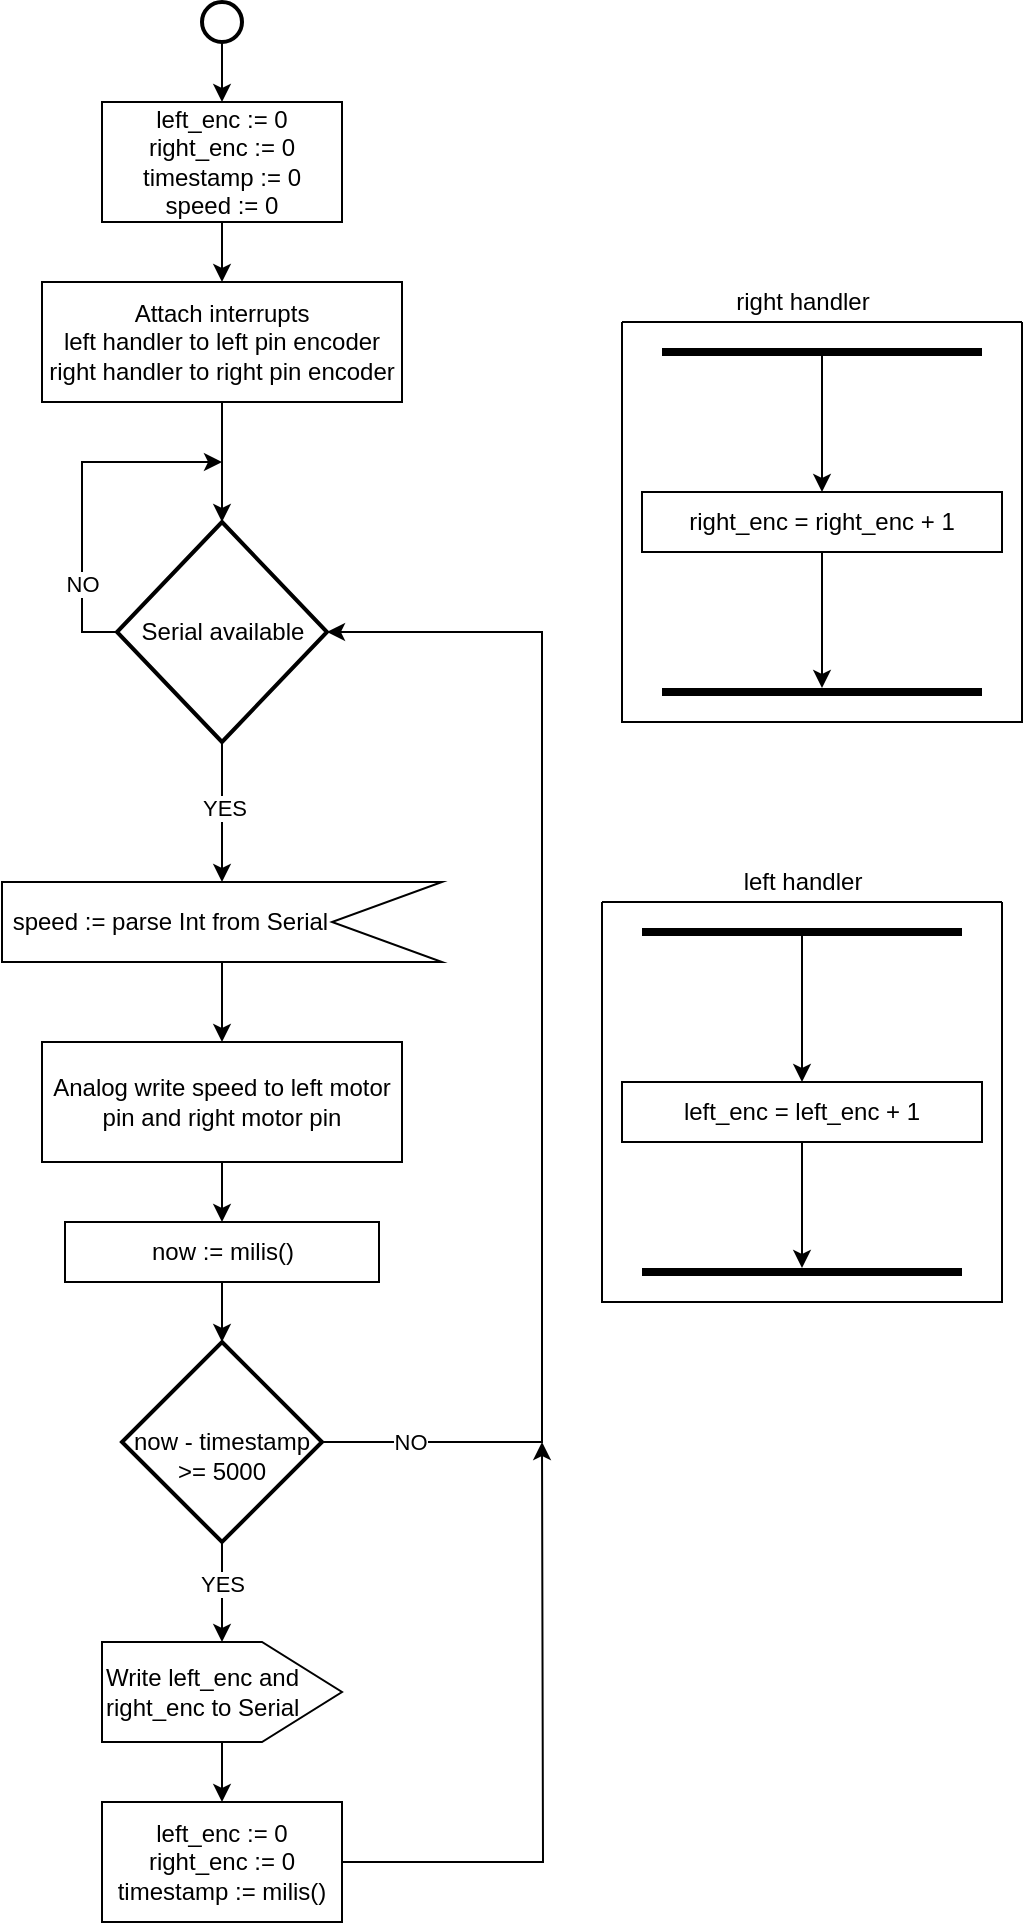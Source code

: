 <mxfile version="15.4.0" type="device"><diagram id="YXWXK81cnyYPapWNCy5-" name="Page-1"><mxGraphModel dx="1703" dy="1263" grid="1" gridSize="10" guides="1" tooltips="1" connect="1" arrows="1" fold="1" page="1" pageScale="1" pageWidth="850" pageHeight="1100" math="0" shadow="0"><root><mxCell id="0"/><mxCell id="1" parent="0"/><mxCell id="xbjkQs37sRhKdNQQ8d7X-12" style="edgeStyle=orthogonalEdgeStyle;rounded=0;orthogonalLoop=1;jettySize=auto;html=1;" edge="1" parent="1" source="xbjkQs37sRhKdNQQ8d7X-7" target="xbjkQs37sRhKdNQQ8d7X-8"><mxGeometry relative="1" as="geometry"/></mxCell><mxCell id="xbjkQs37sRhKdNQQ8d7X-7" value="" style="strokeWidth=2;html=1;shape=mxgraph.flowchart.start_2;whiteSpace=wrap;" vertex="1" parent="1"><mxGeometry x="110" y="20" width="20" height="20" as="geometry"/></mxCell><mxCell id="xbjkQs37sRhKdNQQ8d7X-15" style="edgeStyle=orthogonalEdgeStyle;rounded=0;orthogonalLoop=1;jettySize=auto;html=1;" edge="1" parent="1" source="xbjkQs37sRhKdNQQ8d7X-8" target="xbjkQs37sRhKdNQQ8d7X-11"><mxGeometry relative="1" as="geometry"/></mxCell><mxCell id="xbjkQs37sRhKdNQQ8d7X-8" value="left_enc := 0&lt;br&gt;right_enc := 0&lt;br&gt;timestamp := 0&lt;br&gt;speed := 0" style="rounded=0;whiteSpace=wrap;html=1;" vertex="1" parent="1"><mxGeometry x="60" y="70" width="120" height="60" as="geometry"/></mxCell><mxCell id="xbjkQs37sRhKdNQQ8d7X-17" style="edgeStyle=orthogonalEdgeStyle;rounded=0;orthogonalLoop=1;jettySize=auto;html=1;entryX=0.5;entryY=0;entryDx=0;entryDy=0;entryPerimeter=0;" edge="1" parent="1" source="xbjkQs37sRhKdNQQ8d7X-11" target="xbjkQs37sRhKdNQQ8d7X-16"><mxGeometry relative="1" as="geometry"/></mxCell><mxCell id="xbjkQs37sRhKdNQQ8d7X-11" value="Attach interrupts&lt;br&gt;left handler to left pin encoder&lt;br&gt;right handler to right pin encoder" style="rounded=0;whiteSpace=wrap;html=1;" vertex="1" parent="1"><mxGeometry x="30" y="160" width="180" height="60" as="geometry"/></mxCell><mxCell id="xbjkQs37sRhKdNQQ8d7X-19" style="edgeStyle=orthogonalEdgeStyle;rounded=0;orthogonalLoop=1;jettySize=auto;html=1;" edge="1" parent="1" source="xbjkQs37sRhKdNQQ8d7X-16"><mxGeometry relative="1" as="geometry"><mxPoint x="120" y="250" as="targetPoint"/><Array as="points"><mxPoint x="50" y="335"/><mxPoint x="50" y="250"/><mxPoint x="120" y="250"/></Array></mxGeometry></mxCell><mxCell id="xbjkQs37sRhKdNQQ8d7X-20" value="NO" style="edgeLabel;html=1;align=center;verticalAlign=middle;resizable=0;points=[];" vertex="1" connectable="0" parent="xbjkQs37sRhKdNQQ8d7X-19"><mxGeometry x="-0.295" relative="1" as="geometry"><mxPoint y="19" as="offset"/></mxGeometry></mxCell><mxCell id="xbjkQs37sRhKdNQQ8d7X-25" style="edgeStyle=orthogonalEdgeStyle;rounded=0;orthogonalLoop=1;jettySize=auto;html=1;entryX=0.5;entryY=0;entryDx=0;entryDy=0;entryPerimeter=0;" edge="1" parent="1" source="xbjkQs37sRhKdNQQ8d7X-16" target="xbjkQs37sRhKdNQQ8d7X-23"><mxGeometry relative="1" as="geometry"/></mxCell><mxCell id="xbjkQs37sRhKdNQQ8d7X-26" value="YES" style="edgeLabel;html=1;align=center;verticalAlign=middle;resizable=0;points=[];" vertex="1" connectable="0" parent="xbjkQs37sRhKdNQQ8d7X-25"><mxGeometry x="-0.068" y="1" relative="1" as="geometry"><mxPoint as="offset"/></mxGeometry></mxCell><mxCell id="xbjkQs37sRhKdNQQ8d7X-16" value="Serial available" style="strokeWidth=2;html=1;shape=mxgraph.flowchart.decision;whiteSpace=wrap;" vertex="1" parent="1"><mxGeometry x="67.5" y="280" width="105" height="110" as="geometry"/></mxCell><mxCell id="xbjkQs37sRhKdNQQ8d7X-28" style="edgeStyle=orthogonalEdgeStyle;rounded=0;orthogonalLoop=1;jettySize=auto;html=1;entryX=0.5;entryY=0;entryDx=0;entryDy=0;" edge="1" parent="1" source="xbjkQs37sRhKdNQQ8d7X-23" target="xbjkQs37sRhKdNQQ8d7X-27"><mxGeometry relative="1" as="geometry"/></mxCell><mxCell id="xbjkQs37sRhKdNQQ8d7X-23" value="&amp;nbsp;speed := parse Int from Serial" style="shape=stencil(rZLvCoMgFMWfxu9OiX0ebnsPq9uUXIa62t5+/qlYi4LFQIR7zuV3rlwRZVbwFhDBAtEzIuSAsb993X/V3LZQuCR23EieK0iOdUbX0MvSDQzZCDDSBZdeED75nnAoy3lR34x+NOXMGO2WB8LCGO277sKgzxQyjPWaVYhcNwBKNh+A6WX7EcdsRsj+MMVU/wLZhSiUtrDaRZnXFwuJ6soWKau0gY31VlKp9Fc2UlcbYvQiIarpC0fhDQ==);whiteSpace=wrap;html=1;align=left;" vertex="1" parent="1"><mxGeometry x="10" y="460" width="220" height="40" as="geometry"/></mxCell><mxCell id="xbjkQs37sRhKdNQQ8d7X-31" style="edgeStyle=orthogonalEdgeStyle;rounded=0;orthogonalLoop=1;jettySize=auto;html=1;entryX=0.5;entryY=0;entryDx=0;entryDy=0;" edge="1" parent="1" source="xbjkQs37sRhKdNQQ8d7X-27" target="xbjkQs37sRhKdNQQ8d7X-30"><mxGeometry relative="1" as="geometry"/></mxCell><mxCell id="xbjkQs37sRhKdNQQ8d7X-27" value="Analog write speed to left motor pin and right motor pin" style="rounded=0;whiteSpace=wrap;html=1;" vertex="1" parent="1"><mxGeometry x="30" y="540" width="180" height="60" as="geometry"/></mxCell><mxCell id="xbjkQs37sRhKdNQQ8d7X-33" style="edgeStyle=orthogonalEdgeStyle;rounded=0;orthogonalLoop=1;jettySize=auto;html=1;entryX=0.5;entryY=0;entryDx=0;entryDy=0;entryPerimeter=0;" edge="1" parent="1" source="xbjkQs37sRhKdNQQ8d7X-30" target="xbjkQs37sRhKdNQQ8d7X-32"><mxGeometry relative="1" as="geometry"/></mxCell><mxCell id="xbjkQs37sRhKdNQQ8d7X-30" value="now := milis()" style="rounded=0;whiteSpace=wrap;html=1;" vertex="1" parent="1"><mxGeometry x="41.5" y="630" width="157" height="30" as="geometry"/></mxCell><mxCell id="xbjkQs37sRhKdNQQ8d7X-34" style="edgeStyle=orthogonalEdgeStyle;rounded=0;orthogonalLoop=1;jettySize=auto;html=1;entryX=1;entryY=0.5;entryDx=0;entryDy=0;entryPerimeter=0;exitX=1;exitY=0.5;exitDx=0;exitDy=0;exitPerimeter=0;" edge="1" parent="1" source="xbjkQs37sRhKdNQQ8d7X-32" target="xbjkQs37sRhKdNQQ8d7X-16"><mxGeometry relative="1" as="geometry"><mxPoint x="300" y="340" as="targetPoint"/><Array as="points"><mxPoint x="280" y="740"/><mxPoint x="280" y="335"/></Array></mxGeometry></mxCell><mxCell id="xbjkQs37sRhKdNQQ8d7X-35" value="NO" style="edgeLabel;html=1;align=center;verticalAlign=middle;resizable=0;points=[];" vertex="1" connectable="0" parent="xbjkQs37sRhKdNQQ8d7X-34"><mxGeometry x="-0.861" relative="1" as="geometry"><mxPoint as="offset"/></mxGeometry></mxCell><mxCell id="xbjkQs37sRhKdNQQ8d7X-37" style="edgeStyle=orthogonalEdgeStyle;rounded=0;orthogonalLoop=1;jettySize=auto;html=1;exitX=0.5;exitY=1;exitDx=0;exitDy=0;exitPerimeter=0;" edge="1" parent="1" source="xbjkQs37sRhKdNQQ8d7X-32" target="xbjkQs37sRhKdNQQ8d7X-36"><mxGeometry relative="1" as="geometry"><mxPoint x="120.034" y="820" as="sourcePoint"/></mxGeometry></mxCell><mxCell id="xbjkQs37sRhKdNQQ8d7X-57" value="YES" style="edgeLabel;html=1;align=center;verticalAlign=middle;resizable=0;points=[];" vertex="1" connectable="0" parent="xbjkQs37sRhKdNQQ8d7X-37"><mxGeometry x="-0.161" relative="1" as="geometry"><mxPoint as="offset"/></mxGeometry></mxCell><mxCell id="xbjkQs37sRhKdNQQ8d7X-32" value="&lt;br&gt;now - timestamp &amp;gt;= 5000" style="strokeWidth=2;html=1;shape=mxgraph.flowchart.decision;whiteSpace=wrap;" vertex="1" parent="1"><mxGeometry x="70" y="690" width="100" height="100" as="geometry"/></mxCell><mxCell id="xbjkQs37sRhKdNQQ8d7X-39" style="edgeStyle=orthogonalEdgeStyle;rounded=0;orthogonalLoop=1;jettySize=auto;html=1;" edge="1" parent="1" source="xbjkQs37sRhKdNQQ8d7X-36" target="xbjkQs37sRhKdNQQ8d7X-38"><mxGeometry relative="1" as="geometry"/></mxCell><mxCell id="xbjkQs37sRhKdNQQ8d7X-36" value="Write left_enc and right_enc to Serial" style="shape=stencil(rZJrCsMgEIRP43+r5ADFtvcwyaZKbAxqk/b29ZXQEBLoA0SYmeXblRVRZgXvAREsED0hQg4Y+9vrMesia257qFwyB24kLxWkxDqjWxhl7TJDdgKMdCGlZ4SPviYcykpetVej7129CKa454GwCqb4pocw6CM1yWM9FwqRyw5Aye4NML/0B0SxRBR/GGPWn0C+QlRKW9isosz7q41Ed2ONlDXawM5+G6lU+iw7XTcLYutVh+imPxyNFw==);whiteSpace=wrap;html=1;align=left;" vertex="1" parent="1"><mxGeometry x="60" y="840" width="120" height="50" as="geometry"/></mxCell><mxCell id="xbjkQs37sRhKdNQQ8d7X-40" style="edgeStyle=orthogonalEdgeStyle;rounded=0;orthogonalLoop=1;jettySize=auto;html=1;" edge="1" parent="1" source="xbjkQs37sRhKdNQQ8d7X-38"><mxGeometry relative="1" as="geometry"><mxPoint x="280" y="740" as="targetPoint"/></mxGeometry></mxCell><mxCell id="xbjkQs37sRhKdNQQ8d7X-38" value="left_enc := 0&lt;br&gt;right_enc := 0&lt;br&gt;timestamp := milis()" style="rounded=0;whiteSpace=wrap;html=1;" vertex="1" parent="1"><mxGeometry x="60" y="920" width="120" height="60" as="geometry"/></mxCell><mxCell id="xbjkQs37sRhKdNQQ8d7X-42" value="" style="swimlane;startSize=0;" vertex="1" parent="1"><mxGeometry x="310" y="470" width="200" height="200" as="geometry"/></mxCell><mxCell id="xbjkQs37sRhKdNQQ8d7X-54" style="edgeStyle=orthogonalEdgeStyle;rounded=0;orthogonalLoop=1;jettySize=auto;html=1;entryX=0.5;entryY=0;entryDx=0;entryDy=0;" edge="1" parent="xbjkQs37sRhKdNQQ8d7X-42" source="xbjkQs37sRhKdNQQ8d7X-48" target="xbjkQs37sRhKdNQQ8d7X-53"><mxGeometry relative="1" as="geometry"/></mxCell><mxCell id="xbjkQs37sRhKdNQQ8d7X-48" value="" style="line;strokeWidth=4;html=1;perimeter=backbonePerimeter;points=[];outlineConnect=0;" vertex="1" parent="xbjkQs37sRhKdNQQ8d7X-42"><mxGeometry x="20" y="10" width="160" height="10" as="geometry"/></mxCell><mxCell id="xbjkQs37sRhKdNQQ8d7X-49" value="" style="line;strokeWidth=4;html=1;perimeter=backbonePerimeter;points=[];outlineConnect=0;" vertex="1" parent="xbjkQs37sRhKdNQQ8d7X-42"><mxGeometry x="20" y="180" width="160" height="10" as="geometry"/></mxCell><mxCell id="xbjkQs37sRhKdNQQ8d7X-55" style="edgeStyle=orthogonalEdgeStyle;rounded=0;orthogonalLoop=1;jettySize=auto;html=1;" edge="1" parent="xbjkQs37sRhKdNQQ8d7X-42" source="xbjkQs37sRhKdNQQ8d7X-53" target="xbjkQs37sRhKdNQQ8d7X-49"><mxGeometry relative="1" as="geometry"/></mxCell><mxCell id="xbjkQs37sRhKdNQQ8d7X-53" value="left_enc = left_enc + 1" style="rounded=0;whiteSpace=wrap;html=1;" vertex="1" parent="xbjkQs37sRhKdNQQ8d7X-42"><mxGeometry x="10" y="90" width="180" height="30" as="geometry"/></mxCell><mxCell id="xbjkQs37sRhKdNQQ8d7X-43" value="" style="swimlane;startSize=0;" vertex="1" parent="1"><mxGeometry x="320" y="180" width="200" height="200" as="geometry"/></mxCell><mxCell id="xbjkQs37sRhKdNQQ8d7X-51" style="edgeStyle=orthogonalEdgeStyle;rounded=0;orthogonalLoop=1;jettySize=auto;html=1;" edge="1" parent="xbjkQs37sRhKdNQQ8d7X-43" source="xbjkQs37sRhKdNQQ8d7X-46" target="xbjkQs37sRhKdNQQ8d7X-50"><mxGeometry relative="1" as="geometry"/></mxCell><mxCell id="xbjkQs37sRhKdNQQ8d7X-46" value="" style="line;strokeWidth=4;html=1;perimeter=backbonePerimeter;points=[];outlineConnect=0;" vertex="1" parent="xbjkQs37sRhKdNQQ8d7X-43"><mxGeometry x="20" y="10" width="160" height="10" as="geometry"/></mxCell><mxCell id="xbjkQs37sRhKdNQQ8d7X-47" value="" style="line;strokeWidth=4;html=1;perimeter=backbonePerimeter;points=[];outlineConnect=0;" vertex="1" parent="xbjkQs37sRhKdNQQ8d7X-43"><mxGeometry x="20" y="180" width="160" height="10" as="geometry"/></mxCell><mxCell id="xbjkQs37sRhKdNQQ8d7X-52" style="edgeStyle=orthogonalEdgeStyle;rounded=0;orthogonalLoop=1;jettySize=auto;html=1;" edge="1" parent="xbjkQs37sRhKdNQQ8d7X-43" source="xbjkQs37sRhKdNQQ8d7X-50" target="xbjkQs37sRhKdNQQ8d7X-47"><mxGeometry relative="1" as="geometry"/></mxCell><mxCell id="xbjkQs37sRhKdNQQ8d7X-50" value="right_enc = right_enc + 1" style="rounded=0;whiteSpace=wrap;html=1;" vertex="1" parent="xbjkQs37sRhKdNQQ8d7X-43"><mxGeometry x="10" y="85" width="180" height="30" as="geometry"/></mxCell><mxCell id="xbjkQs37sRhKdNQQ8d7X-44" value="left handler" style="text;html=1;align=center;verticalAlign=middle;resizable=0;points=[];autosize=1;strokeColor=none;fillColor=none;" vertex="1" parent="1"><mxGeometry x="375" y="450" width="70" height="20" as="geometry"/></mxCell><mxCell id="xbjkQs37sRhKdNQQ8d7X-45" value="right handler" style="text;html=1;align=center;verticalAlign=middle;resizable=0;points=[];autosize=1;strokeColor=none;fillColor=none;" vertex="1" parent="1"><mxGeometry x="370" y="160" width="80" height="20" as="geometry"/></mxCell></root></mxGraphModel></diagram></mxfile>